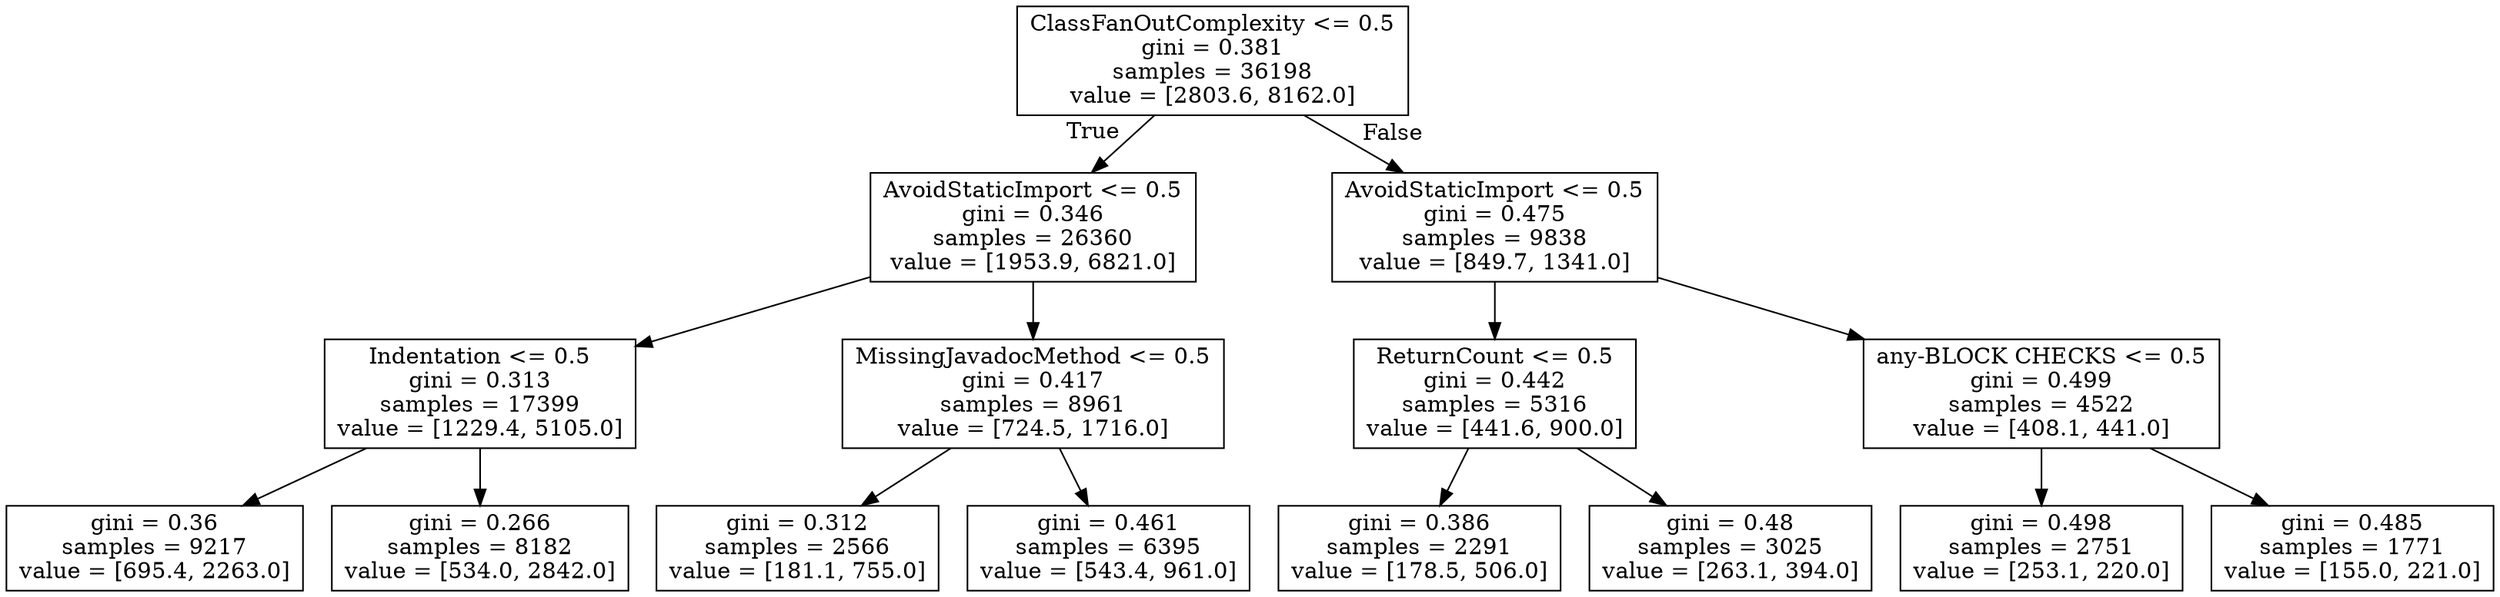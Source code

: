 digraph Tree {
node [shape=box] ;
0 [label="ClassFanOutComplexity <= 0.5\ngini = 0.381\nsamples = 36198\nvalue = [2803.6, 8162.0]"] ;
1 [label="AvoidStaticImport <= 0.5\ngini = 0.346\nsamples = 26360\nvalue = [1953.9, 6821.0]"] ;
0 -> 1 [labeldistance=2.5, labelangle=45, headlabel="True"] ;
2 [label="Indentation <= 0.5\ngini = 0.313\nsamples = 17399\nvalue = [1229.4, 5105.0]"] ;
1 -> 2 ;
3 [label="gini = 0.36\nsamples = 9217\nvalue = [695.4, 2263.0]"] ;
2 -> 3 ;
4 [label="gini = 0.266\nsamples = 8182\nvalue = [534.0, 2842.0]"] ;
2 -> 4 ;
5 [label="MissingJavadocMethod <= 0.5\ngini = 0.417\nsamples = 8961\nvalue = [724.5, 1716.0]"] ;
1 -> 5 ;
6 [label="gini = 0.312\nsamples = 2566\nvalue = [181.1, 755.0]"] ;
5 -> 6 ;
7 [label="gini = 0.461\nsamples = 6395\nvalue = [543.4, 961.0]"] ;
5 -> 7 ;
8 [label="AvoidStaticImport <= 0.5\ngini = 0.475\nsamples = 9838\nvalue = [849.7, 1341.0]"] ;
0 -> 8 [labeldistance=2.5, labelangle=-45, headlabel="False"] ;
9 [label="ReturnCount <= 0.5\ngini = 0.442\nsamples = 5316\nvalue = [441.6, 900.0]"] ;
8 -> 9 ;
10 [label="gini = 0.386\nsamples = 2291\nvalue = [178.5, 506.0]"] ;
9 -> 10 ;
11 [label="gini = 0.48\nsamples = 3025\nvalue = [263.1, 394.0]"] ;
9 -> 11 ;
12 [label="any-BLOCK CHECKS <= 0.5\ngini = 0.499\nsamples = 4522\nvalue = [408.1, 441.0]"] ;
8 -> 12 ;
13 [label="gini = 0.498\nsamples = 2751\nvalue = [253.1, 220.0]"] ;
12 -> 13 ;
14 [label="gini = 0.485\nsamples = 1771\nvalue = [155.0, 221.0]"] ;
12 -> 14 ;
}